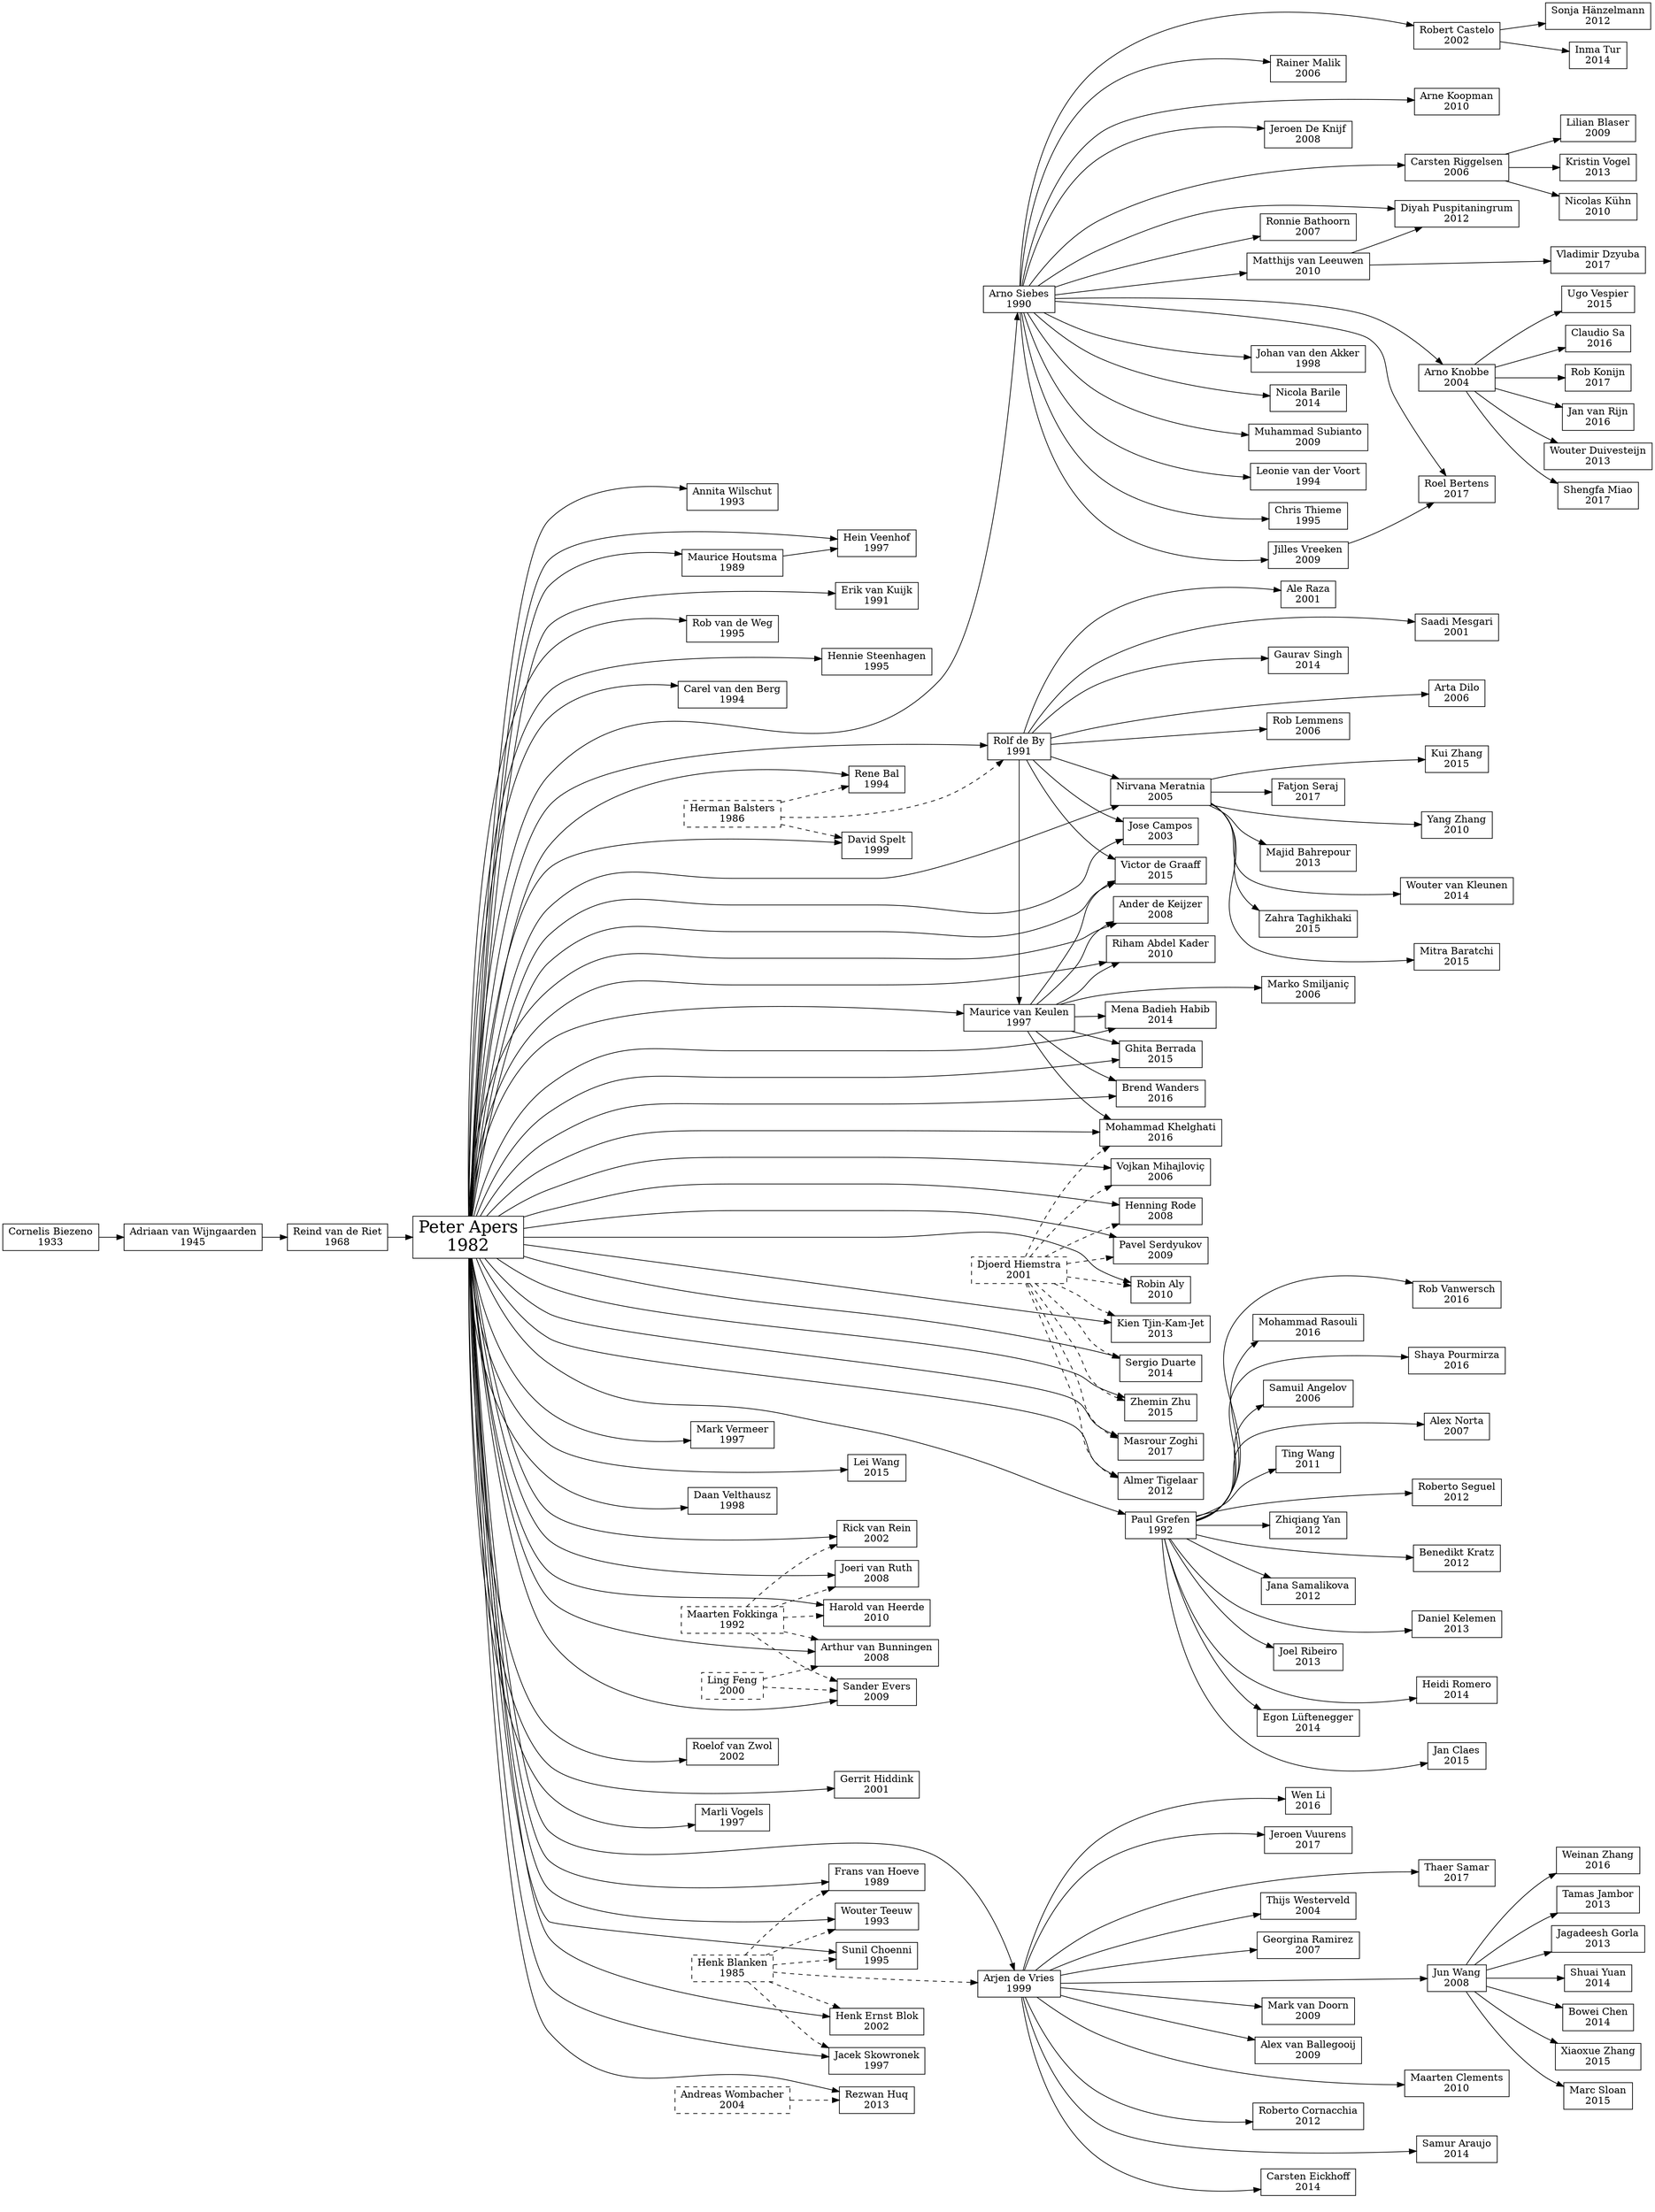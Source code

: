strict digraph G {

//    Academic Genealogy of Peter Apers
//      a gift from the Database Group 
//         of the University Twente 
// on the occasion of Peter's farewel party
//             16 February 2018


// general settings
graph [fontname = "helvetica"];
node [shape = rect]
rankdir=LR;

// an invisible graph to shape the graph to our needs
"0" [shape = none,label="",width=0, height=0];
"1" [shape = none,label="",width=2, height=0]; // unused layer for extra width
"2" [shape = none,label="",width=0, height=0];
"3" [shape = none,label="",width=0, height=0];
"4" [shape = none,label="",width=0, height=0];
"5" [shape = none,label="",width=0, height=0];
"6" [shape = none,label="",width=0, height=0];
"7" [shape = none,label="",width=0, height=0];
"8" [shape = none,label="",width=0, height=0];
"0"->"1"->"2"->"3"->"4"->"5"->"6"->"7"->"8" [style=invis];

// all edges:
"Cornelis Biezeno\n1933" -> "Adriaan van Wijngaarden\n1945";
"Adriaan van Wijngaarden\n1945" -> "Reind van de Riet\n1968";
"Reind van de Riet\n1968" -> "Peter Apers";
"Peter Apers" [ label = <<font point-size="24">Peter Apers<br/>1982</font>> ];
"Peter Apers" -> {
  "Annita Wilschut\n1993";
  "Maurice Houtsma\n1989";
  "Erik van Kuijk\n1991";
  "Rob van de Weg\n1995";
  "Hennie Steenhagen\n1995";

  "Carel van den Berg\n1994";
  "Arno Siebes\n1990";
  "Rene Bal\n1994";
  "David Spelt\n1999";
  "Rolf de By\n1991";

  "Hein Veenhof\n1997";
  "Maurice van Keulen\n1997";
  "Paul Grefen\n1992";
  "Mark Vermeer\n1997";
  "Lei Wang\n2015";
  "Daan Velthausz\n1998";

  "Rick van Rein\n2002";
  "Roelof van Zwol\n2002";
  "Gerrit Hiddink\n2001";
  "Nirvana Meratnia\n2005";
  "Jose Campos\n2003";

  "Vojkan Mihajloviç\n2006";
  "Henning Rode\n2008";
  "Joeri van Ruth\n2008";
  "Marli Vogels\n1997";
  "Ander de Keijzer\n2008";
  "Harold van Heerde\n2010";
  "Arthur van Bunningen\n2008";
  "Sander Evers\n2009";
  "Riham Abdel Kader\n2010";

  "Frans van Hoeve\n1989";
  "Wouter Teeuw\n1993";
  "Sunil Choenni\n1995";
  "Henk Ernst Blok\n2002";
  "Arjen de Vries\n1999";
  "Jacek Skowronek\n1997";

  "Pavel Serdyukov\n2009";
  "Robin Aly\n2010";
  "Kien Tjin-Kam-Jet\n2013";
  "Rezwan Huq\n2013";
  "Sergio Duarte\n2014";
  "Mena Badieh Habib\n2014";
  "Ghita Berrada\n2015";
  "Victor de Graaff\n2015";
  "Zhemin Zhu\n2015";
  "Mohammad Khelghati\n2016";
  "Brend Wanders\n2016";
  "Masrour Zoghi\n2017";
  "Almer Tigelaar\n2012";
}

"Maurice Houtsma\n1989" -> {
  "Hein Veenhof\n1997";
}

"Arno Siebes\n1990" -> 
{ 
  "Robert Castelo\n2002";
  "Arne Koopman\n2010";
  "Rainer Malik\n2006";
  "Carsten Riggelsen\n2006";
  "Jeroen De Knijf\n2008";
  "Jilles Vreeken\n2009";
  "Roel Bertens\n2017";
  "Ronnie Bathoorn\n2007";
  "Matthijs van Leeuwen\n2010";
  "Arno Knobbe\n2004";
  "Diyah Puspitaningrum\n2012";
  "Johan van den Akker\n1998";
  "Nicola Barile\n2014";
  "Johan van den Akker\n1998";
  "Muhammad Subianto\n2009";
  "Leonie van der Voort\n1994";
  "Chris Thieme\n1995";
}

"Arno Knobbe\n2004" -> {
  "Wouter Duivesteijn\n2013";
  "Shengfa Miao\n2017";
  "Ugo Vespier\n 2015";
  "Claudio Sa\n 2016";
  "Rob Konijn\n2017";
  "Jan van Rijn\n2016";
}

"Carsten Riggelsen\n2006" -> {
  "Nicolas Kühn\n2010";
  "Lilian Blaser\n2009";
  "Kristin Vogel\n2013";
}

"Robert Castelo\n2002" -> {
  "Sonja Hänzelmann\n2012";
  "Inma Tur\n2014";
}

"Jilles Vreeken\n2009" -> {
  "Roel Bertens\n2017";
}

"Matthijs van Leeuwen\n2010" -> {
  "Diyah Puspitaningrum\n2012";
  "Vladimir Dzyuba\n2017";
}

"Rolf de By\n1991" -> 
{ "Maurice van Keulen\n1997";
  "Rob Lemmens\n2006";
  "Ale Raza\n2001";
  "Saadi Mesgari\n2001"; 
  "Victor de Graaff\n2015"; 
  "Gaurav Singh\n2014";
  "Nirvana Meratnia\n2005";
  "Arta Dilo\n2006";
  "Jose Campos\n2003";
}

"Maurice van Keulen\n1997" -> {
  "Marko Smiljaniç\n2006";
  "Ander de Keijzer\n2008";
  "Riham Abdel Kader\n2010";
  "Mena Badieh Habib\n2014";
  "Ghita Berrada\n2015";
  "Victor de Graaff\n2015";
  "Mohammad Khelghati\n2016";
  "Brend Wanders\n2016";
}

"Arjen de Vries\n1999" -> {
  "Thijs Westerveld\n2004";
  "Georgina Ramirez\n2007";
  "Jun Wang\n2008";
  "Mark van Doorn\n2009";
  "Alex van Ballegooij\n2009";
  "Maarten Clements\n2010";
  "Roberto Cornacchia\n2012";
  "Samur Araujo\n2014";
  "Carsten Eickhoff\n2014";
  "Wen Li\n2016";
  "Jeroen Vuurens\n2017";
  "Thaer Samar\n2017";
}  

"Paul Grefen\n1992" -> {
  "Samuil Angelov\n2006";
  "Alex Norta\n2007";
  "Ting Wang\n2011";
  "Roberto Seguel\n2012";
  "Zhiqiang Yan\n2012";
  "Benedikt Kratz\n2012";
  "Jana Samalikova\n2012";
  "Daniel Kelemen\n2013";
  "Joel Ribeiro\n2013";
  "Heidi Romero\n2014";
  "Egon Lüftenegger\n2014";
  "Jan Claes\n2015";
  "Rob Vanwersch\n2016";
  "Mohammad Rasouli\n2016";
  "Shaya Pourmirza\n2016";
}

"Nirvana Meratnia\n2005" -> 
{
  "Yang Zhang\n2010";
  "Majid Bahrepour\n2013";
  "Wouter van Kleunen\n2014";
  "Zahra Taghikhaki\n2015";
  "Mitra Baratchi\n2015";
  "Kui Zhang\n2015";
  "Fatjon Seraj\n2017";  
}

"Jun Wang\n2008" -> 
{
  "Tamas Jambor\n2013";
  "Jagadeesh Gorla\n2013";
  "Shuai Yuan\n2014";
  "Bowei Chen\n2014";
  "Xiaoxue Zhang\n2015";
  "Marc Sloan\n2015";
  "Weinan Zhang\n2016";
}


// From here, we put people on different ranks:
// Rank 0: Peter
// Rank 1: room for arrows
// Ranks 2 to 5: Peter's children, where people with offspring have the highest ranks
// Ranks 6 and 7: Peter's grand children
// Rank 8: Peter's great-grand children

{ rank=same; "0"; "Peter Apers"; }

// Some of Peter's children
{ rank=same; "2";
  "Maurice Houtsma\n1989";
  "Roelof van Zwol\n2002";
  "Rob van de Weg\n1995";
  "Annita Wilschut\n1993";
  "Carel van den Berg\n1994";
  "Mark Vermeer\n1997";
  "Marli Vogels\n1997";
  "Daan Velthausz\n1998";
}

// Some more of Peter's children
{ rank=same; "3"; 
  "Erik van Kuijk\n1991";
  "Rene Bal\n1994";
  "Sunil Choenni\n1995";
  "Wouter Teeuw\n1993";
  "Hennie Steenhagen\n1995";
  "Hein Veenhof\n1997";
  "Jacek Skowronek\n1997";
  "David Spelt\n1999";
  "Gerrit Hiddink\n2001";
  "Henk Ernst Blok\n2002";
  "Arthur van Bunningen\n2008";
  "Sander Evers\n2009";
  "Rick van Rein\n2002";
  "Joeri van Ruth\n2008";
  "Harold van Heerde\n2010";
  "Rezwan Huq\n2013";
  "Lei Wang\n2015";
}

// Peter's children, even more (with lots of offspring)
{ rank=same; "4"; 
  "Arno Siebes\n1990";
  "Rolf de By\n1991";
  "Maurice van Keulen\n1997";
  "Arjen de Vries\n1999";
}

// Peter's children, even some more
{ rank=same; "5";
  "Paul Grefen\n1992"
  "Nirvana Meratnia\n2005";
  "Jose Campos\n2003";
  "Henning Rode\n2008";
  "Ander de Keijzer\n2008";
  "Riham Abdel Kader\n2010";
  "Pavel Serdyukov\n2009";
  "Robin Aly\n2010";
  "Almer Tigelaar\n2012";
  "Sergio Duarte\n2014";
  "Mena Badieh Habib\n2014";
  "Ghita Berrada\n2015";
  "Victor de Graaff\n2015";
  "Mohammad Khelghati\n2016";
  "Brend Wanders\n2016";
  "Kien Tjin-Kam-Jet\n2013";
  "Zhemin Zhu\n2015";
  "Vojkan Mihajloviç\n2006";
  "Masrour Zoghi\n2017";
}


// Half of Peter's grand-children
{ rank=same; "6";
  // Maurice:
  "Marko Smiljaniç\n2006";
  // Rolf:
  "Gaurav Singh\n2014";
  "Ale Raza\n2001";
  "Rob Lemmens\n2006";
  // Arjen:
  "Wen Li\n2016";
  "Georgina Ramirez\n2007";
  "Mark van Doorn\n2009";
  "Thijs Westerveld\n2004";
  "Alex van Ballegooij\n2009";
  "Carsten Eickhoff\n2014";
  // Arno:
  "Rainer Malik\n2006";
  "Jeroen De Knijf\n2008";
  "Nicola Barile\n2014";
  "Johan van den Akker\n1998";
  "Muhammad Subianto\n2009";
  "Leonie van der Voort\n1994";
  "Chris Thieme\n1995";
  "Jilles Vreeken\n2009";
  "Matthijs van Leeuwen\n2010";
  "Roberto Cornacchia\n2012";
  "Jeroen Vuurens\n2017";
  "Ronnie Bathoorn\n2007";
  // Paul:
  "Samuil Angelov\n2006";
  "Ting Wang\n2011";
  "Zhiqiang Yan\n2012";
  "Jana Samalikova\n2012";
  "Joel Ribeiro\n2013";
  "Egon Lüftenegger\n2014";
  "Mohammad Rasouli\n2016";
  // Nirvana:
  "Fatjon Seraj\n2017";
  "Majid Bahrepour\n2013";
  "Zahra Taghikhaki\n2015";
}

// Other half of Peter's grand-children
{ rank=same; "7";
  // Maurice:
  // Rolf:
  "Arta Dilo\n2006";
  "Saadi Mesgari\n2001";
  // Arjen:
  "Jun Wang\n2008";
  "Maarten Clements\n2010";
  "Thaer Samar\n2017";
  "Samur Araujo\n2014";
  // Arno:
  "Arne Koopman\n2010";
  "Arno Knobbe\n2004";
  "Carsten Riggelsen\n2006";
  "Robert Castelo\n2002";
  "Diyah Puspitaningrum\n2012";
  "Roel Bertens\n2017";
  // Paul:
  "Alex Norta\n2007";
  "Roberto Seguel\n2012";
  "Benedikt Kratz\n2012";
  "Daniel Kelemen\n2013";
  "Heidi Romero\n2014";
  "Jan Claes\n2015";
  "Shaya Pourmirza\n2016";
  "Rob Vanwersch\n2016";
  // Nirvana:
  "Yang Zhang\n2010";
  "Wouter van Kleunen\n2014";
  "Mitra Baratchi\n2015";
  "Kui Zhang\n2015";
}

// Peter's great-grand-children
{
  rank=same; "8";
  // via Arno -> Robert Castelo
  "Sonja Hänzelmann\n2012";
  "Inma Tur\n2014";
  // via Arno -> Matthijs van Leeuwen
  "Vladimir Dzyuba\n2017";
  // Arno -> Knobbe
  "Wouter Duivesteijn\n2013";
  "Shengfa Miao\n2017";
  "Ugo Vespier\n 2015";
  "Claudio Sa\n 2016";
  "Rob Konijn\n2017";
  "Jan van Rijn\n2016";
  // Arno -> Carsten Riggelsen
  "Nicolas Kühn\n2010";
  "Lilian Blaser\n2009";
  "Kristin Vogel\n2013";
  // via Arjen -> Jun Wang
  "Tamas Jambor\n2013";
  "Jagadeesh Gorla\n2013";
  "Shuai Yuan\n2014";
  "Bowei Chen\n2014";
  "Xiaoxue Zhang\n2015";
  "Marc Sloan\n2015";
  "Weinan Zhang\n2016";
}

// Co-promotors and group members that are not descendants of Peter: 

edge [style=dashed]
node [style=dashed]

"Djoerd Hiemstra\n2001" -> 
{
  "Vojkan Mihajloviç\n2006";
  "Henning Rode\n2008";
  "Pavel Serdyukov\n2009";
  "Robin Aly\n2010";
  "Almer Tigelaar\n2012";
  "Kien Tjin-Kam-Jet\n2013";
  "Sergio Duarte\n2014";
  "Zhemin Zhu\n2015";
  "Mohammad Khelghati\n2016";
  "Masrour Zoghi\n2017";
}

"Ling Feng\n2000" ->
{
  "Arthur van Bunningen\n2008";
  "Sander Evers\n2009";
}

"Maarten Fokkinga\n1992" -> 
{
  "Rick van Rein\n2002";
  "Joeri van Ruth\n2008";
  "Arthur van Bunningen\n2008";
  "Sander Evers\n2009";
  "Harold van Heerde\n2010";
}

"Andreas Wombacher\n2004" -> 
{
  "Rezwan Huq\n2013";
}

"Herman Balsters\n1986" ->
{
  "Rolf de By\n1991"
  "Rene Bal\n1994";
  "David Spelt\n1999";
}

"Henk Blanken\n1985" ->
{
  "Frans van Hoeve\n1989";
  "Wouter Teeuw\n1993";
  "Jacek Skowronek\n1997";
  "Sunil Choenni\n1995";
  "Arjen de Vries\n1999";
  "Henk Ernst Blok\n2002";
}

}
